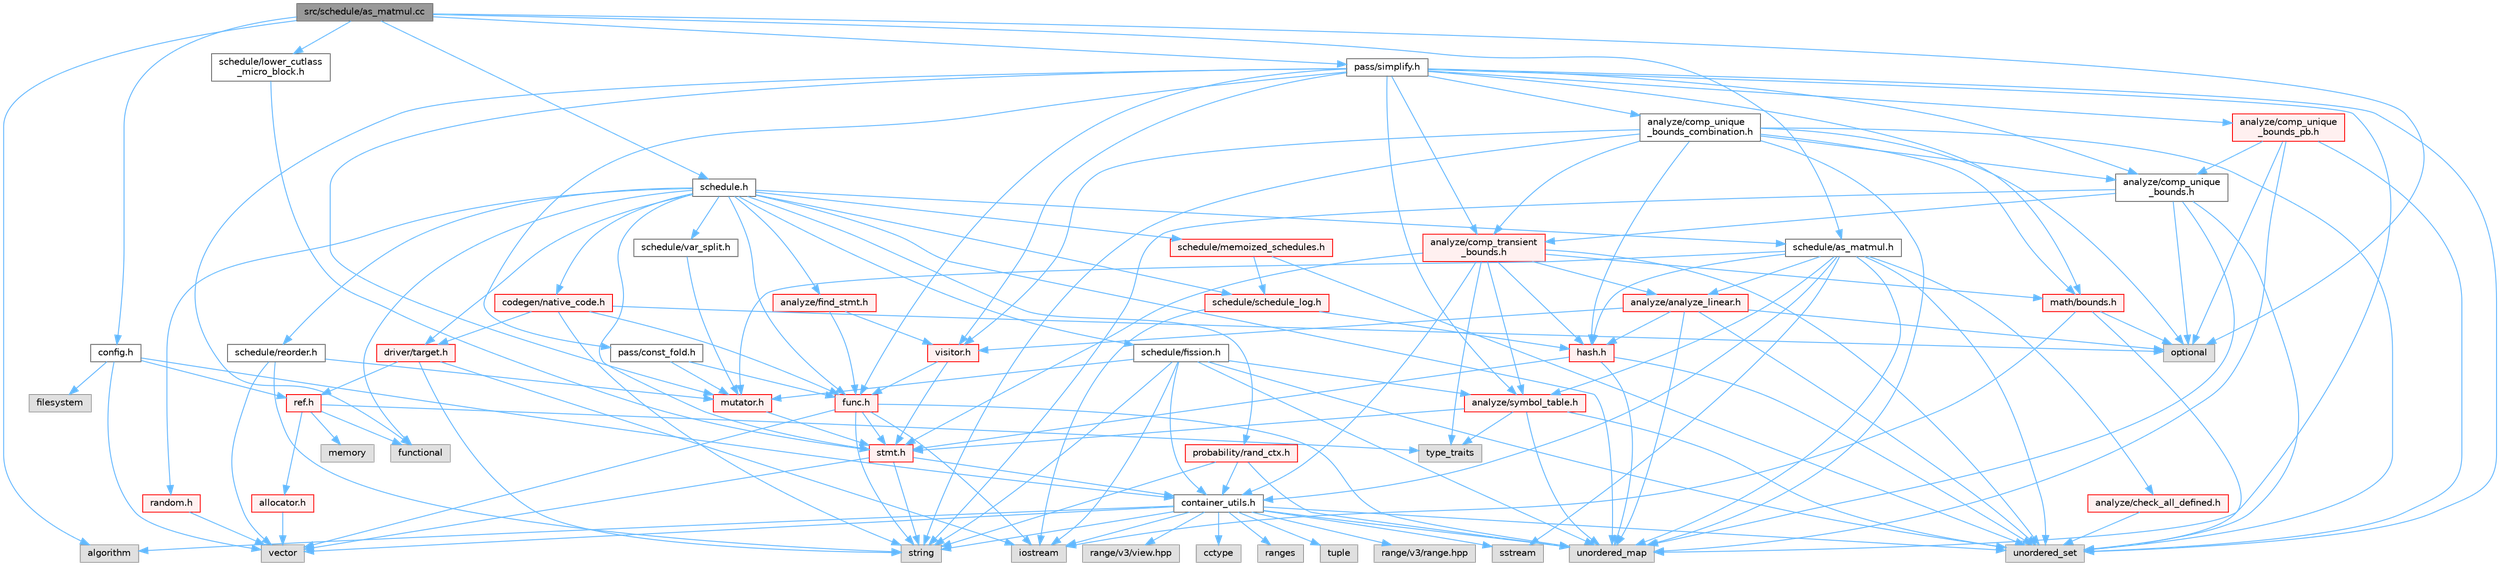digraph "src/schedule/as_matmul.cc"
{
 // LATEX_PDF_SIZE
  bgcolor="transparent";
  edge [fontname=Helvetica,fontsize=10,labelfontname=Helvetica,labelfontsize=10];
  node [fontname=Helvetica,fontsize=10,shape=box,height=0.2,width=0.4];
  Node1 [label="src/schedule/as_matmul.cc",height=0.2,width=0.4,color="gray40", fillcolor="grey60", style="filled", fontcolor="black",tooltip=" "];
  Node1 -> Node2 [color="steelblue1",style="solid"];
  Node2 [label="algorithm",height=0.2,width=0.4,color="grey60", fillcolor="#E0E0E0", style="filled",tooltip=" "];
  Node1 -> Node3 [color="steelblue1",style="solid"];
  Node3 [label="optional",height=0.2,width=0.4,color="grey60", fillcolor="#E0E0E0", style="filled",tooltip=" "];
  Node1 -> Node4 [color="steelblue1",style="solid"];
  Node4 [label="config.h",height=0.2,width=0.4,color="grey40", fillcolor="white", style="filled",URL="$config_8h.html",tooltip=" "];
  Node4 -> Node5 [color="steelblue1",style="solid"];
  Node5 [label="filesystem",height=0.2,width=0.4,color="grey60", fillcolor="#E0E0E0", style="filled",tooltip=" "];
  Node4 -> Node6 [color="steelblue1",style="solid"];
  Node6 [label="vector",height=0.2,width=0.4,color="grey60", fillcolor="#E0E0E0", style="filled",tooltip=" "];
  Node4 -> Node7 [color="steelblue1",style="solid"];
  Node7 [label="container_utils.h",height=0.2,width=0.4,color="grey40", fillcolor="white", style="filled",URL="$container__utils_8h.html",tooltip=" "];
  Node7 -> Node2 [color="steelblue1",style="solid"];
  Node7 -> Node8 [color="steelblue1",style="solid"];
  Node8 [label="cctype",height=0.2,width=0.4,color="grey60", fillcolor="#E0E0E0", style="filled",tooltip=" "];
  Node7 -> Node9 [color="steelblue1",style="solid"];
  Node9 [label="iostream",height=0.2,width=0.4,color="grey60", fillcolor="#E0E0E0", style="filled",tooltip=" "];
  Node7 -> Node10 [color="steelblue1",style="solid"];
  Node10 [label="ranges",height=0.2,width=0.4,color="grey60", fillcolor="#E0E0E0", style="filled",tooltip=" "];
  Node7 -> Node11 [color="steelblue1",style="solid"];
  Node11 [label="sstream",height=0.2,width=0.4,color="grey60", fillcolor="#E0E0E0", style="filled",tooltip=" "];
  Node7 -> Node12 [color="steelblue1",style="solid"];
  Node12 [label="string",height=0.2,width=0.4,color="grey60", fillcolor="#E0E0E0", style="filled",tooltip=" "];
  Node7 -> Node13 [color="steelblue1",style="solid"];
  Node13 [label="tuple",height=0.2,width=0.4,color="grey60", fillcolor="#E0E0E0", style="filled",tooltip=" "];
  Node7 -> Node14 [color="steelblue1",style="solid"];
  Node14 [label="unordered_map",height=0.2,width=0.4,color="grey60", fillcolor="#E0E0E0", style="filled",tooltip=" "];
  Node7 -> Node15 [color="steelblue1",style="solid"];
  Node15 [label="unordered_set",height=0.2,width=0.4,color="grey60", fillcolor="#E0E0E0", style="filled",tooltip=" "];
  Node7 -> Node6 [color="steelblue1",style="solid"];
  Node7 -> Node16 [color="steelblue1",style="solid"];
  Node16 [label="range/v3/range.hpp",height=0.2,width=0.4,color="grey60", fillcolor="#E0E0E0", style="filled",tooltip=" "];
  Node7 -> Node17 [color="steelblue1",style="solid"];
  Node17 [label="range/v3/view.hpp",height=0.2,width=0.4,color="grey60", fillcolor="#E0E0E0", style="filled",tooltip=" "];
  Node4 -> Node18 [color="steelblue1",style="solid"];
  Node18 [label="ref.h",height=0.2,width=0.4,color="red", fillcolor="#FFF0F0", style="filled",URL="$ref_8h.html",tooltip=" "];
  Node18 -> Node19 [color="steelblue1",style="solid"];
  Node19 [label="functional",height=0.2,width=0.4,color="grey60", fillcolor="#E0E0E0", style="filled",tooltip=" "];
  Node18 -> Node20 [color="steelblue1",style="solid"];
  Node20 [label="memory",height=0.2,width=0.4,color="grey60", fillcolor="#E0E0E0", style="filled",tooltip=" "];
  Node18 -> Node21 [color="steelblue1",style="solid"];
  Node21 [label="type_traits",height=0.2,width=0.4,color="grey60", fillcolor="#E0E0E0", style="filled",tooltip=" "];
  Node18 -> Node22 [color="steelblue1",style="solid"];
  Node22 [label="allocator.h",height=0.2,width=0.4,color="red", fillcolor="#FFF0F0", style="filled",URL="$allocator_8h.html",tooltip=" "];
  Node22 -> Node6 [color="steelblue1",style="solid"];
  Node1 -> Node29 [color="steelblue1",style="solid"];
  Node29 [label="pass/simplify.h",height=0.2,width=0.4,color="grey40", fillcolor="white", style="filled",URL="$simplify_8h.html",tooltip=" "];
  Node29 -> Node19 [color="steelblue1",style="solid"];
  Node29 -> Node14 [color="steelblue1",style="solid"];
  Node29 -> Node15 [color="steelblue1",style="solid"];
  Node29 -> Node30 [color="steelblue1",style="solid"];
  Node30 [label="analyze/comp_transient\l_bounds.h",height=0.2,width=0.4,color="red", fillcolor="#FFF0F0", style="filled",URL="$comp__transient__bounds_8h.html",tooltip=" "];
  Node30 -> Node21 [color="steelblue1",style="solid"];
  Node30 -> Node15 [color="steelblue1",style="solid"];
  Node30 -> Node66 [color="steelblue1",style="solid"];
  Node66 [label="analyze/analyze_linear.h",height=0.2,width=0.4,color="red", fillcolor="#FFF0F0", style="filled",URL="$analyze__linear_8h.html",tooltip=" "];
  Node66 -> Node3 [color="steelblue1",style="solid"];
  Node66 -> Node14 [color="steelblue1",style="solid"];
  Node66 -> Node15 [color="steelblue1",style="solid"];
  Node66 -> Node67 [color="steelblue1",style="solid"];
  Node67 [label="hash.h",height=0.2,width=0.4,color="red", fillcolor="#FFF0F0", style="filled",URL="$hash_8h.html",tooltip=" "];
  Node67 -> Node14 [color="steelblue1",style="solid"];
  Node67 -> Node15 [color="steelblue1",style="solid"];
  Node67 -> Node53 [color="steelblue1",style="solid"];
  Node53 [label="stmt.h",height=0.2,width=0.4,color="red", fillcolor="#FFF0F0", style="filled",URL="$stmt_8h.html",tooltip=" "];
  Node53 -> Node12 [color="steelblue1",style="solid"];
  Node53 -> Node6 [color="steelblue1",style="solid"];
  Node53 -> Node7 [color="steelblue1",style="solid"];
  Node66 -> Node61 [color="steelblue1",style="solid"];
  Node61 [label="visitor.h",height=0.2,width=0.4,color="red", fillcolor="#FFF0F0", style="filled",URL="$visitor_8h.html",tooltip=" "];
  Node61 -> Node33 [color="steelblue1",style="solid"];
  Node33 [label="func.h",height=0.2,width=0.4,color="red", fillcolor="#FFF0F0", style="filled",URL="$func_8h.html",tooltip=" "];
  Node33 -> Node9 [color="steelblue1",style="solid"];
  Node33 -> Node12 [color="steelblue1",style="solid"];
  Node33 -> Node14 [color="steelblue1",style="solid"];
  Node33 -> Node6 [color="steelblue1",style="solid"];
  Node33 -> Node53 [color="steelblue1",style="solid"];
  Node61 -> Node53 [color="steelblue1",style="solid"];
  Node30 -> Node70 [color="steelblue1",style="solid"];
  Node70 [label="analyze/symbol_table.h",height=0.2,width=0.4,color="red", fillcolor="#FFF0F0", style="filled",URL="$symbol__table_8h.html",tooltip=" "];
  Node70 -> Node21 [color="steelblue1",style="solid"];
  Node70 -> Node14 [color="steelblue1",style="solid"];
  Node70 -> Node15 [color="steelblue1",style="solid"];
  Node70 -> Node53 [color="steelblue1",style="solid"];
  Node30 -> Node7 [color="steelblue1",style="solid"];
  Node30 -> Node67 [color="steelblue1",style="solid"];
  Node30 -> Node72 [color="steelblue1",style="solid"];
  Node72 [label="math/bounds.h",height=0.2,width=0.4,color="red", fillcolor="#FFF0F0", style="filled",URL="$bounds_8h.html",tooltip=" "];
  Node72 -> Node9 [color="steelblue1",style="solid"];
  Node72 -> Node3 [color="steelblue1",style="solid"];
  Node72 -> Node15 [color="steelblue1",style="solid"];
  Node30 -> Node53 [color="steelblue1",style="solid"];
  Node29 -> Node75 [color="steelblue1",style="solid"];
  Node75 [label="analyze/comp_unique\l_bounds.h",height=0.2,width=0.4,color="grey40", fillcolor="white", style="filled",URL="$comp__unique__bounds_8h.html",tooltip=" "];
  Node75 -> Node3 [color="steelblue1",style="solid"];
  Node75 -> Node12 [color="steelblue1",style="solid"];
  Node75 -> Node14 [color="steelblue1",style="solid"];
  Node75 -> Node15 [color="steelblue1",style="solid"];
  Node75 -> Node30 [color="steelblue1",style="solid"];
  Node29 -> Node76 [color="steelblue1",style="solid"];
  Node76 [label="analyze/comp_unique\l_bounds_combination.h",height=0.2,width=0.4,color="grey40", fillcolor="white", style="filled",URL="$comp__unique__bounds__combination_8h.html",tooltip=" "];
  Node76 -> Node3 [color="steelblue1",style="solid"];
  Node76 -> Node12 [color="steelblue1",style="solid"];
  Node76 -> Node14 [color="steelblue1",style="solid"];
  Node76 -> Node15 [color="steelblue1",style="solid"];
  Node76 -> Node30 [color="steelblue1",style="solid"];
  Node76 -> Node75 [color="steelblue1",style="solid"];
  Node76 -> Node67 [color="steelblue1",style="solid"];
  Node76 -> Node72 [color="steelblue1",style="solid"];
  Node76 -> Node61 [color="steelblue1",style="solid"];
  Node29 -> Node77 [color="steelblue1",style="solid"];
  Node77 [label="analyze/comp_unique\l_bounds_pb.h",height=0.2,width=0.4,color="red", fillcolor="#FFF0F0", style="filled",URL="$comp__unique__bounds__pb_8h.html",tooltip=" "];
  Node77 -> Node3 [color="steelblue1",style="solid"];
  Node77 -> Node14 [color="steelblue1",style="solid"];
  Node77 -> Node15 [color="steelblue1",style="solid"];
  Node77 -> Node75 [color="steelblue1",style="solid"];
  Node29 -> Node70 [color="steelblue1",style="solid"];
  Node29 -> Node33 [color="steelblue1",style="solid"];
  Node29 -> Node72 [color="steelblue1",style="solid"];
  Node29 -> Node96 [color="steelblue1",style="solid"];
  Node96 [label="mutator.h",height=0.2,width=0.4,color="red", fillcolor="#FFF0F0", style="filled",URL="$mutator_8h.html",tooltip=" "];
  Node96 -> Node53 [color="steelblue1",style="solid"];
  Node29 -> Node97 [color="steelblue1",style="solid"];
  Node97 [label="pass/const_fold.h",height=0.2,width=0.4,color="grey40", fillcolor="white", style="filled",URL="$const__fold_8h.html",tooltip=" "];
  Node97 -> Node33 [color="steelblue1",style="solid"];
  Node97 -> Node96 [color="steelblue1",style="solid"];
  Node29 -> Node61 [color="steelblue1",style="solid"];
  Node1 -> Node98 [color="steelblue1",style="solid"];
  Node98 [label="schedule.h",height=0.2,width=0.4,color="grey40", fillcolor="white", style="filled",URL="$schedule_8h.html",tooltip=" "];
  Node98 -> Node19 [color="steelblue1",style="solid"];
  Node98 -> Node14 [color="steelblue1",style="solid"];
  Node98 -> Node32 [color="steelblue1",style="solid"];
  Node32 [label="analyze/find_stmt.h",height=0.2,width=0.4,color="red", fillcolor="#FFF0F0", style="filled",URL="$find__stmt_8h.html",tooltip=" "];
  Node32 -> Node33 [color="steelblue1",style="solid"];
  Node32 -> Node61 [color="steelblue1",style="solid"];
  Node98 -> Node99 [color="steelblue1",style="solid"];
  Node99 [label="codegen/native_code.h",height=0.2,width=0.4,color="red", fillcolor="#FFF0F0", style="filled",URL="$native__code_8h.html",tooltip=" "];
  Node99 -> Node3 [color="steelblue1",style="solid"];
  Node99 -> Node12 [color="steelblue1",style="solid"];
  Node99 -> Node51 [color="steelblue1",style="solid"];
  Node51 [label="driver/target.h",height=0.2,width=0.4,color="red", fillcolor="#FFF0F0", style="filled",URL="$target_8h.html",tooltip=" "];
  Node51 -> Node9 [color="steelblue1",style="solid"];
  Node51 -> Node12 [color="steelblue1",style="solid"];
  Node51 -> Node18 [color="steelblue1",style="solid"];
  Node99 -> Node33 [color="steelblue1",style="solid"];
  Node98 -> Node51 [color="steelblue1",style="solid"];
  Node98 -> Node33 [color="steelblue1",style="solid"];
  Node98 -> Node100 [color="steelblue1",style="solid"];
  Node100 [label="probability/rand_ctx.h",height=0.2,width=0.4,color="red", fillcolor="#FFF0F0", style="filled",URL="$rand__ctx_8h.html",tooltip=" "];
  Node100 -> Node12 [color="steelblue1",style="solid"];
  Node100 -> Node14 [color="steelblue1",style="solid"];
  Node100 -> Node7 [color="steelblue1",style="solid"];
  Node98 -> Node109 [color="steelblue1",style="solid"];
  Node109 [label="random.h",height=0.2,width=0.4,color="red", fillcolor="#FFF0F0", style="filled",URL="$random_8h.html",tooltip=" "];
  Node109 -> Node6 [color="steelblue1",style="solid"];
  Node98 -> Node110 [color="steelblue1",style="solid"];
  Node110 [label="schedule/as_matmul.h",height=0.2,width=0.4,color="grey40", fillcolor="white", style="filled",URL="$as__matmul_8h.html",tooltip=" "];
  Node110 -> Node11 [color="steelblue1",style="solid"];
  Node110 -> Node14 [color="steelblue1",style="solid"];
  Node110 -> Node15 [color="steelblue1",style="solid"];
  Node110 -> Node66 [color="steelblue1",style="solid"];
  Node110 -> Node111 [color="steelblue1",style="solid"];
  Node111 [label="analyze/check_all_defined.h",height=0.2,width=0.4,color="red", fillcolor="#FFF0F0", style="filled",URL="$check__all__defined_8h.html",tooltip=" "];
  Node111 -> Node15 [color="steelblue1",style="solid"];
  Node110 -> Node70 [color="steelblue1",style="solid"];
  Node110 -> Node7 [color="steelblue1",style="solid"];
  Node110 -> Node67 [color="steelblue1",style="solid"];
  Node110 -> Node96 [color="steelblue1",style="solid"];
  Node98 -> Node112 [color="steelblue1",style="solid"];
  Node112 [label="schedule/fission.h",height=0.2,width=0.4,color="grey40", fillcolor="white", style="filled",URL="$fission_8h.html",tooltip=" "];
  Node112 -> Node9 [color="steelblue1",style="solid"];
  Node112 -> Node12 [color="steelblue1",style="solid"];
  Node112 -> Node14 [color="steelblue1",style="solid"];
  Node112 -> Node15 [color="steelblue1",style="solid"];
  Node112 -> Node70 [color="steelblue1",style="solid"];
  Node112 -> Node7 [color="steelblue1",style="solid"];
  Node112 -> Node96 [color="steelblue1",style="solid"];
  Node98 -> Node113 [color="steelblue1",style="solid"];
  Node113 [label="schedule/memoized_schedules.h",height=0.2,width=0.4,color="red", fillcolor="#FFF0F0", style="filled",URL="$memoized__schedules_8h.html",tooltip=" "];
  Node113 -> Node15 [color="steelblue1",style="solid"];
  Node113 -> Node114 [color="steelblue1",style="solid"];
  Node114 [label="schedule/schedule_log.h",height=0.2,width=0.4,color="red", fillcolor="#FFF0F0", style="filled",URL="$schedule__log_8h.html",tooltip=" "];
  Node114 -> Node9 [color="steelblue1",style="solid"];
  Node114 -> Node67 [color="steelblue1",style="solid"];
  Node98 -> Node116 [color="steelblue1",style="solid"];
  Node116 [label="schedule/reorder.h",height=0.2,width=0.4,color="grey40", fillcolor="white", style="filled",URL="$reorder_8h.html",tooltip=" "];
  Node116 -> Node12 [color="steelblue1",style="solid"];
  Node116 -> Node6 [color="steelblue1",style="solid"];
  Node116 -> Node96 [color="steelblue1",style="solid"];
  Node98 -> Node114 [color="steelblue1",style="solid"];
  Node98 -> Node117 [color="steelblue1",style="solid"];
  Node117 [label="schedule/var_split.h",height=0.2,width=0.4,color="grey40", fillcolor="white", style="filled",URL="$var__split_8h.html",tooltip=" "];
  Node117 -> Node96 [color="steelblue1",style="solid"];
  Node98 -> Node53 [color="steelblue1",style="solid"];
  Node1 -> Node110 [color="steelblue1",style="solid"];
  Node1 -> Node118 [color="steelblue1",style="solid"];
  Node118 [label="schedule/lower_cutlass\l_micro_block.h",height=0.2,width=0.4,color="grey40", fillcolor="white", style="filled",URL="$lower__cutlass__micro__block_8h.html",tooltip=" "];
  Node118 -> Node53 [color="steelblue1",style="solid"];
}
